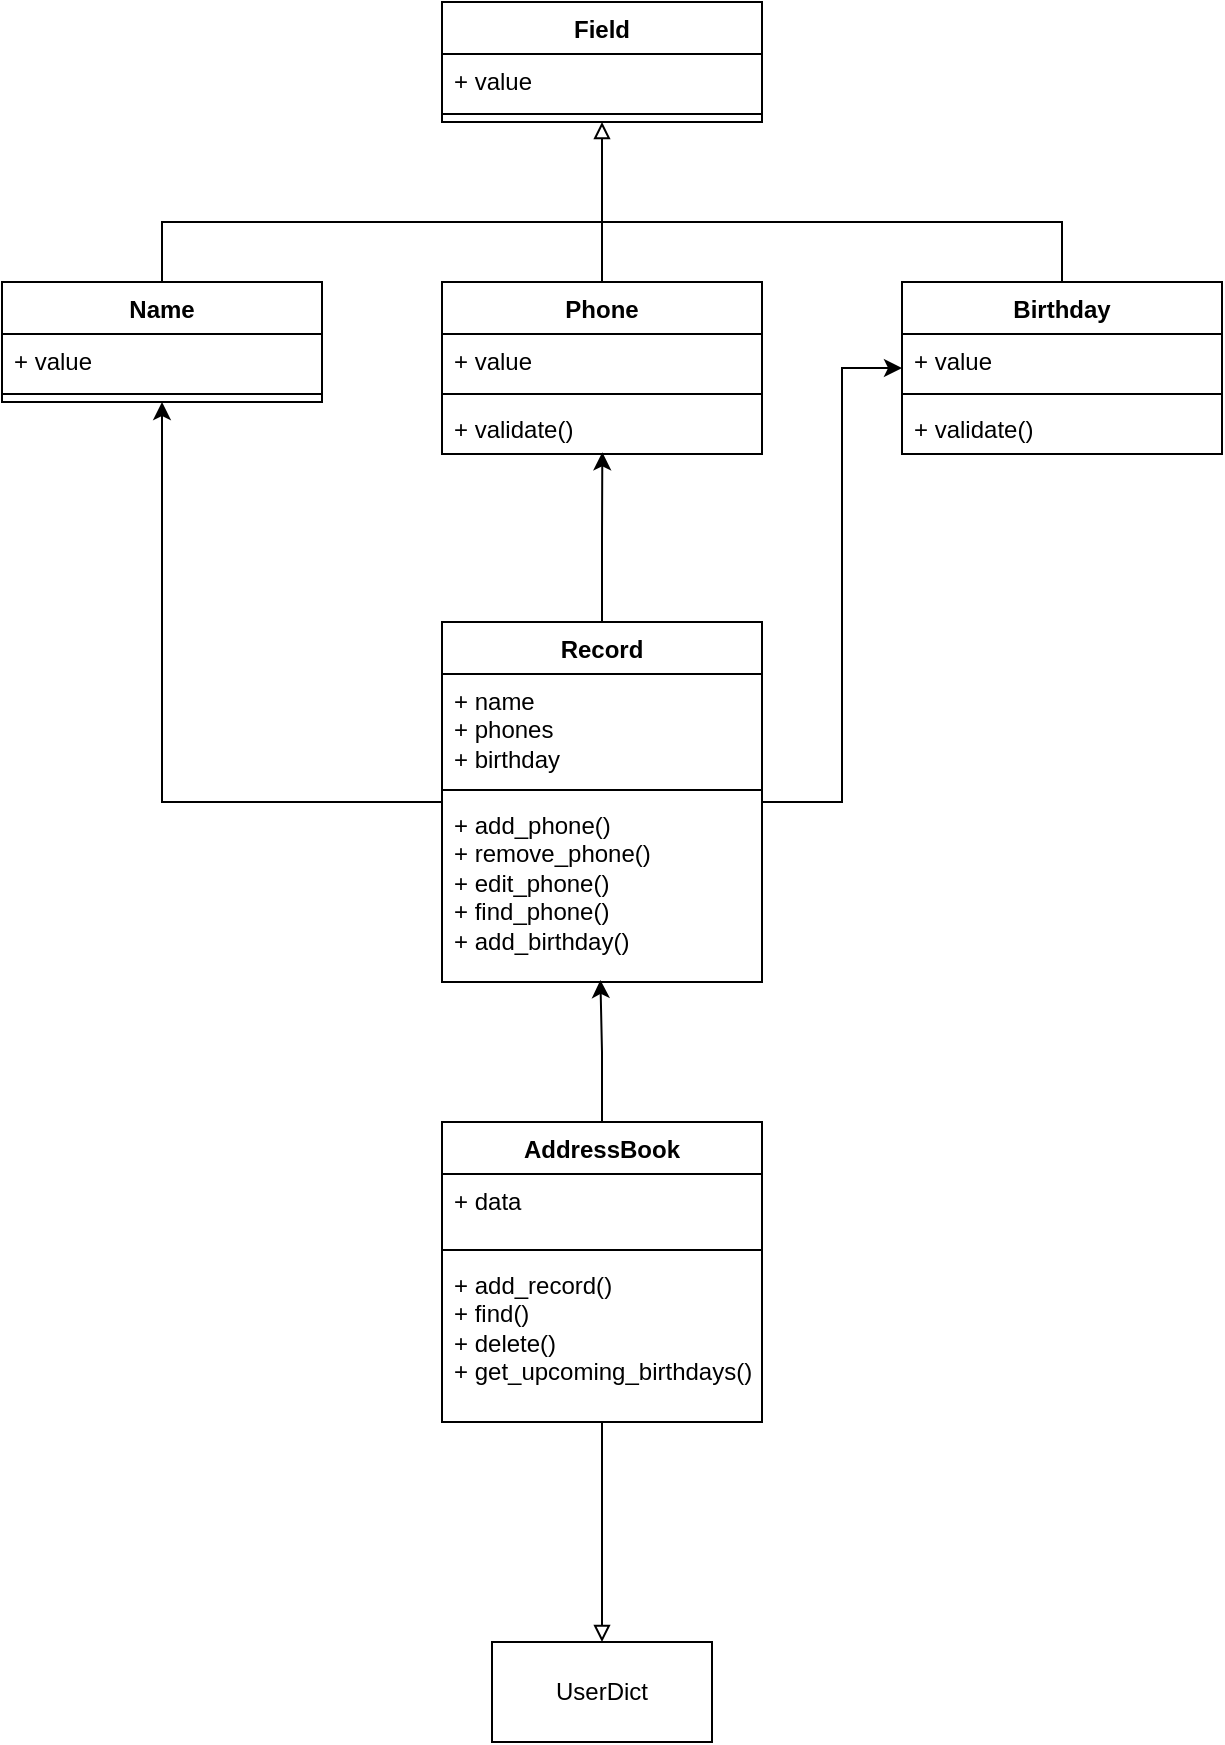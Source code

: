 <mxfile version="24.7.13">
  <diagram name="Page-1" id="vYqEJSk6TVLu_UgfLXz2">
    <mxGraphModel dx="1687" dy="1049" grid="1" gridSize="10" guides="1" tooltips="1" connect="1" arrows="1" fold="1" page="1" pageScale="1" pageWidth="850" pageHeight="1100" math="0" shadow="0">
      <root>
        <mxCell id="0" />
        <mxCell id="1" parent="0" />
        <mxCell id="Bm8xm5JQCuaPKHjjqUdn-1" value="Field" style="swimlane;fontStyle=1;align=center;verticalAlign=top;childLayout=stackLayout;horizontal=1;startSize=26;horizontalStack=0;resizeParent=1;resizeParentMax=0;resizeLast=0;collapsible=1;marginBottom=0;whiteSpace=wrap;html=1;" vertex="1" parent="1">
          <mxGeometry x="300" y="50" width="160" height="60" as="geometry" />
        </mxCell>
        <mxCell id="Bm8xm5JQCuaPKHjjqUdn-2" value="+ value" style="text;strokeColor=none;fillColor=none;align=left;verticalAlign=top;spacingLeft=4;spacingRight=4;overflow=hidden;rotatable=0;points=[[0,0.5],[1,0.5]];portConstraint=eastwest;whiteSpace=wrap;html=1;" vertex="1" parent="Bm8xm5JQCuaPKHjjqUdn-1">
          <mxGeometry y="26" width="160" height="26" as="geometry" />
        </mxCell>
        <mxCell id="Bm8xm5JQCuaPKHjjqUdn-3" value="" style="line;strokeWidth=1;fillColor=none;align=left;verticalAlign=middle;spacingTop=-1;spacingLeft=3;spacingRight=3;rotatable=0;labelPosition=right;points=[];portConstraint=eastwest;strokeColor=inherit;" vertex="1" parent="Bm8xm5JQCuaPKHjjqUdn-1">
          <mxGeometry y="52" width="160" height="8" as="geometry" />
        </mxCell>
        <mxCell id="Bm8xm5JQCuaPKHjjqUdn-23" style="edgeStyle=orthogonalEdgeStyle;rounded=0;orthogonalLoop=1;jettySize=auto;html=1;endArrow=none;endFill=0;" edge="1" parent="1" source="Bm8xm5JQCuaPKHjjqUdn-5">
          <mxGeometry relative="1" as="geometry">
            <mxPoint x="380" y="160" as="targetPoint" />
            <Array as="points">
              <mxPoint x="160" y="160" />
            </Array>
          </mxGeometry>
        </mxCell>
        <mxCell id="Bm8xm5JQCuaPKHjjqUdn-5" value="Name" style="swimlane;fontStyle=1;align=center;verticalAlign=top;childLayout=stackLayout;horizontal=1;startSize=26;horizontalStack=0;resizeParent=1;resizeParentMax=0;resizeLast=0;collapsible=1;marginBottom=0;whiteSpace=wrap;html=1;" vertex="1" parent="1">
          <mxGeometry x="80" y="190" width="160" height="60" as="geometry" />
        </mxCell>
        <mxCell id="Bm8xm5JQCuaPKHjjqUdn-6" value="+ value" style="text;strokeColor=none;fillColor=none;align=left;verticalAlign=top;spacingLeft=4;spacingRight=4;overflow=hidden;rotatable=0;points=[[0,0.5],[1,0.5]];portConstraint=eastwest;whiteSpace=wrap;html=1;" vertex="1" parent="Bm8xm5JQCuaPKHjjqUdn-5">
          <mxGeometry y="26" width="160" height="26" as="geometry" />
        </mxCell>
        <mxCell id="Bm8xm5JQCuaPKHjjqUdn-7" value="" style="line;strokeWidth=1;fillColor=none;align=left;verticalAlign=middle;spacingTop=-1;spacingLeft=3;spacingRight=3;rotatable=0;labelPosition=right;points=[];portConstraint=eastwest;strokeColor=inherit;" vertex="1" parent="Bm8xm5JQCuaPKHjjqUdn-5">
          <mxGeometry y="52" width="160" height="8" as="geometry" />
        </mxCell>
        <mxCell id="Bm8xm5JQCuaPKHjjqUdn-21" style="edgeStyle=orthogonalEdgeStyle;rounded=0;orthogonalLoop=1;jettySize=auto;html=1;entryX=0.5;entryY=1;entryDx=0;entryDy=0;endArrow=block;endFill=0;" edge="1" parent="1" source="Bm8xm5JQCuaPKHjjqUdn-12" target="Bm8xm5JQCuaPKHjjqUdn-1">
          <mxGeometry relative="1" as="geometry" />
        </mxCell>
        <mxCell id="Bm8xm5JQCuaPKHjjqUdn-12" value="Phone" style="swimlane;fontStyle=1;align=center;verticalAlign=top;childLayout=stackLayout;horizontal=1;startSize=26;horizontalStack=0;resizeParent=1;resizeParentMax=0;resizeLast=0;collapsible=1;marginBottom=0;whiteSpace=wrap;html=1;" vertex="1" parent="1">
          <mxGeometry x="300" y="190" width="160" height="86" as="geometry" />
        </mxCell>
        <mxCell id="Bm8xm5JQCuaPKHjjqUdn-13" value="+ value" style="text;strokeColor=none;fillColor=none;align=left;verticalAlign=top;spacingLeft=4;spacingRight=4;overflow=hidden;rotatable=0;points=[[0,0.5],[1,0.5]];portConstraint=eastwest;whiteSpace=wrap;html=1;" vertex="1" parent="Bm8xm5JQCuaPKHjjqUdn-12">
          <mxGeometry y="26" width="160" height="26" as="geometry" />
        </mxCell>
        <mxCell id="Bm8xm5JQCuaPKHjjqUdn-14" value="" style="line;strokeWidth=1;fillColor=none;align=left;verticalAlign=middle;spacingTop=-1;spacingLeft=3;spacingRight=3;rotatable=0;labelPosition=right;points=[];portConstraint=eastwest;strokeColor=inherit;" vertex="1" parent="Bm8xm5JQCuaPKHjjqUdn-12">
          <mxGeometry y="52" width="160" height="8" as="geometry" />
        </mxCell>
        <mxCell id="Bm8xm5JQCuaPKHjjqUdn-15" value="+ validate()" style="text;strokeColor=none;fillColor=none;align=left;verticalAlign=top;spacingLeft=4;spacingRight=4;overflow=hidden;rotatable=0;points=[[0,0.5],[1,0.5]];portConstraint=eastwest;whiteSpace=wrap;html=1;" vertex="1" parent="Bm8xm5JQCuaPKHjjqUdn-12">
          <mxGeometry y="60" width="160" height="26" as="geometry" />
        </mxCell>
        <mxCell id="Bm8xm5JQCuaPKHjjqUdn-22" style="edgeStyle=orthogonalEdgeStyle;rounded=0;orthogonalLoop=1;jettySize=auto;html=1;endArrow=none;endFill=0;" edge="1" parent="1" source="Bm8xm5JQCuaPKHjjqUdn-16">
          <mxGeometry relative="1" as="geometry">
            <mxPoint x="380" y="140" as="targetPoint" />
            <Array as="points">
              <mxPoint x="610" y="160" />
              <mxPoint x="380" y="160" />
            </Array>
          </mxGeometry>
        </mxCell>
        <mxCell id="Bm8xm5JQCuaPKHjjqUdn-16" value="Birthday" style="swimlane;fontStyle=1;align=center;verticalAlign=top;childLayout=stackLayout;horizontal=1;startSize=26;horizontalStack=0;resizeParent=1;resizeParentMax=0;resizeLast=0;collapsible=1;marginBottom=0;whiteSpace=wrap;html=1;" vertex="1" parent="1">
          <mxGeometry x="530" y="190" width="160" height="86" as="geometry" />
        </mxCell>
        <mxCell id="Bm8xm5JQCuaPKHjjqUdn-17" value="+ value" style="text;strokeColor=none;fillColor=none;align=left;verticalAlign=top;spacingLeft=4;spacingRight=4;overflow=hidden;rotatable=0;points=[[0,0.5],[1,0.5]];portConstraint=eastwest;whiteSpace=wrap;html=1;" vertex="1" parent="Bm8xm5JQCuaPKHjjqUdn-16">
          <mxGeometry y="26" width="160" height="26" as="geometry" />
        </mxCell>
        <mxCell id="Bm8xm5JQCuaPKHjjqUdn-18" value="" style="line;strokeWidth=1;fillColor=none;align=left;verticalAlign=middle;spacingTop=-1;spacingLeft=3;spacingRight=3;rotatable=0;labelPosition=right;points=[];portConstraint=eastwest;strokeColor=inherit;" vertex="1" parent="Bm8xm5JQCuaPKHjjqUdn-16">
          <mxGeometry y="52" width="160" height="8" as="geometry" />
        </mxCell>
        <mxCell id="Bm8xm5JQCuaPKHjjqUdn-19" value="+ validate()" style="text;strokeColor=none;fillColor=none;align=left;verticalAlign=top;spacingLeft=4;spacingRight=4;overflow=hidden;rotatable=0;points=[[0,0.5],[1,0.5]];portConstraint=eastwest;whiteSpace=wrap;html=1;" vertex="1" parent="Bm8xm5JQCuaPKHjjqUdn-16">
          <mxGeometry y="60" width="160" height="26" as="geometry" />
        </mxCell>
        <mxCell id="Bm8xm5JQCuaPKHjjqUdn-38" style="edgeStyle=orthogonalEdgeStyle;rounded=0;orthogonalLoop=1;jettySize=auto;html=1;entryX=0.5;entryY=1;entryDx=0;entryDy=0;" edge="1" parent="1" source="Bm8xm5JQCuaPKHjjqUdn-24" target="Bm8xm5JQCuaPKHjjqUdn-5">
          <mxGeometry relative="1" as="geometry" />
        </mxCell>
        <mxCell id="Bm8xm5JQCuaPKHjjqUdn-24" value="Record" style="swimlane;fontStyle=1;align=center;verticalAlign=top;childLayout=stackLayout;horizontal=1;startSize=26;horizontalStack=0;resizeParent=1;resizeParentMax=0;resizeLast=0;collapsible=1;marginBottom=0;whiteSpace=wrap;html=1;movable=0;resizable=0;rotatable=0;deletable=0;editable=0;locked=1;connectable=0;" vertex="1" parent="1">
          <mxGeometry x="300" y="360" width="160" height="180" as="geometry" />
        </mxCell>
        <mxCell id="Bm8xm5JQCuaPKHjjqUdn-25" value="+ name&lt;div&gt;+ phones&lt;/div&gt;&lt;div&gt;+ birthday&lt;/div&gt;" style="text;strokeColor=none;fillColor=none;align=left;verticalAlign=top;spacingLeft=4;spacingRight=4;overflow=hidden;rotatable=0;points=[[0,0.5],[1,0.5]];portConstraint=eastwest;whiteSpace=wrap;html=1;" vertex="1" parent="Bm8xm5JQCuaPKHjjqUdn-24">
          <mxGeometry y="26" width="160" height="54" as="geometry" />
        </mxCell>
        <mxCell id="Bm8xm5JQCuaPKHjjqUdn-26" value="" style="line;strokeWidth=1;fillColor=none;align=left;verticalAlign=middle;spacingTop=-1;spacingLeft=3;spacingRight=3;rotatable=0;labelPosition=right;points=[];portConstraint=eastwest;strokeColor=inherit;" vertex="1" parent="Bm8xm5JQCuaPKHjjqUdn-24">
          <mxGeometry y="80" width="160" height="8" as="geometry" />
        </mxCell>
        <mxCell id="Bm8xm5JQCuaPKHjjqUdn-27" value="+ &lt;span class=&quot;hljs-built_in&quot;&gt;add_phone&lt;/span&gt;()&lt;div&gt;+&amp;nbsp;&lt;span class=&quot;hljs-built_in&quot;&gt;remove_phone&lt;/span&gt;()&lt;/div&gt;&lt;div&gt;&lt;span class=&quot;hljs-built_in&quot;&gt;+ edit_phone&lt;/span&gt;()&lt;/div&gt;&lt;div&gt;&lt;span class=&quot;hljs-built_in&quot;&gt;+ find_phone&lt;/span&gt;()&lt;/div&gt;&lt;div&gt;&lt;span class=&quot;hljs-built_in&quot;&gt;+ add_birthday&lt;/span&gt;()&lt;/div&gt;" style="text;strokeColor=none;fillColor=none;align=left;verticalAlign=top;spacingLeft=4;spacingRight=4;overflow=hidden;rotatable=0;points=[[0,0.5],[1,0.5]];portConstraint=eastwest;whiteSpace=wrap;html=1;" vertex="1" parent="Bm8xm5JQCuaPKHjjqUdn-24">
          <mxGeometry y="88" width="160" height="92" as="geometry" />
        </mxCell>
        <mxCell id="Bm8xm5JQCuaPKHjjqUdn-28" value="UserDict" style="html=1;whiteSpace=wrap;" vertex="1" parent="1">
          <mxGeometry x="325" y="870" width="110" height="50" as="geometry" />
        </mxCell>
        <mxCell id="Bm8xm5JQCuaPKHjjqUdn-41" style="edgeStyle=orthogonalEdgeStyle;rounded=0;orthogonalLoop=1;jettySize=auto;html=1;entryX=0.5;entryY=0;entryDx=0;entryDy=0;endArrow=block;endFill=0;" edge="1" parent="1" source="Bm8xm5JQCuaPKHjjqUdn-29" target="Bm8xm5JQCuaPKHjjqUdn-28">
          <mxGeometry relative="1" as="geometry" />
        </mxCell>
        <mxCell id="Bm8xm5JQCuaPKHjjqUdn-29" value="AddressBook" style="swimlane;fontStyle=1;align=center;verticalAlign=top;childLayout=stackLayout;horizontal=1;startSize=26;horizontalStack=0;resizeParent=1;resizeParentMax=0;resizeLast=0;collapsible=1;marginBottom=0;whiteSpace=wrap;html=1;" vertex="1" parent="1">
          <mxGeometry x="300" y="610" width="160" height="150" as="geometry" />
        </mxCell>
        <mxCell id="Bm8xm5JQCuaPKHjjqUdn-30" value="+ data" style="text;strokeColor=none;fillColor=none;align=left;verticalAlign=top;spacingLeft=4;spacingRight=4;overflow=hidden;rotatable=0;points=[[0,0.5],[1,0.5]];portConstraint=eastwest;whiteSpace=wrap;html=1;" vertex="1" parent="Bm8xm5JQCuaPKHjjqUdn-29">
          <mxGeometry y="26" width="160" height="34" as="geometry" />
        </mxCell>
        <mxCell id="Bm8xm5JQCuaPKHjjqUdn-31" value="" style="line;strokeWidth=1;fillColor=none;align=left;verticalAlign=middle;spacingTop=-1;spacingLeft=3;spacingRight=3;rotatable=0;labelPosition=right;points=[];portConstraint=eastwest;strokeColor=inherit;" vertex="1" parent="Bm8xm5JQCuaPKHjjqUdn-29">
          <mxGeometry y="60" width="160" height="8" as="geometry" />
        </mxCell>
        <mxCell id="Bm8xm5JQCuaPKHjjqUdn-32" value="+ &lt;span class=&quot;hljs-built_in&quot;&gt;add_record(&lt;/span&gt;&lt;span style=&quot;background-color: initial;&quot;&gt;)&lt;/span&gt;&lt;div&gt;&lt;span style=&quot;background-color: initial;&quot;&gt;+ find()&lt;/span&gt;&lt;/div&gt;&lt;div&gt;&lt;span style=&quot;background-color: initial;&quot;&gt;+ delete()&lt;/span&gt;&lt;/div&gt;&lt;div&gt;+ get_upcoming_birthdays()&lt;/div&gt;" style="text;strokeColor=none;fillColor=none;align=left;verticalAlign=top;spacingLeft=4;spacingRight=4;overflow=hidden;rotatable=0;points=[[0,0.5],[1,0.5]];portConstraint=eastwest;whiteSpace=wrap;html=1;" vertex="1" parent="Bm8xm5JQCuaPKHjjqUdn-29">
          <mxGeometry y="68" width="160" height="82" as="geometry" />
        </mxCell>
        <mxCell id="Bm8xm5JQCuaPKHjjqUdn-33" style="edgeStyle=orthogonalEdgeStyle;rounded=0;orthogonalLoop=1;jettySize=auto;html=1;entryX=0.501;entryY=0.967;entryDx=0;entryDy=0;entryPerimeter=0;" edge="1" parent="1" source="Bm8xm5JQCuaPKHjjqUdn-24" target="Bm8xm5JQCuaPKHjjqUdn-15">
          <mxGeometry relative="1" as="geometry" />
        </mxCell>
        <mxCell id="Bm8xm5JQCuaPKHjjqUdn-40" style="edgeStyle=orthogonalEdgeStyle;rounded=0;orthogonalLoop=1;jettySize=auto;html=1;startArrow=classic;startFill=1;endArrow=none;endFill=0;" edge="1" parent="1" source="Bm8xm5JQCuaPKHjjqUdn-16">
          <mxGeometry relative="1" as="geometry">
            <mxPoint x="460" y="450" as="targetPoint" />
            <Array as="points">
              <mxPoint x="500" y="233" />
              <mxPoint x="500" y="450" />
            </Array>
          </mxGeometry>
        </mxCell>
        <mxCell id="Bm8xm5JQCuaPKHjjqUdn-43" style="edgeStyle=orthogonalEdgeStyle;rounded=0;orthogonalLoop=1;jettySize=auto;html=1;entryX=0.495;entryY=0.989;entryDx=0;entryDy=0;entryPerimeter=0;" edge="1" parent="1" source="Bm8xm5JQCuaPKHjjqUdn-29" target="Bm8xm5JQCuaPKHjjqUdn-27">
          <mxGeometry relative="1" as="geometry" />
        </mxCell>
      </root>
    </mxGraphModel>
  </diagram>
</mxfile>
